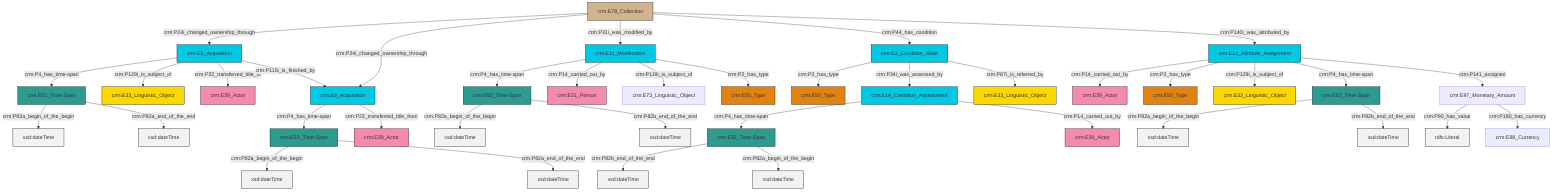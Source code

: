 graph TD
classDef Literal fill:#f2f2f2,stroke:#000000;
classDef CRM_Entity fill:#FFFFFF,stroke:#000000;
classDef Temporal_Entity fill:#00C9E6, stroke:#000000;
classDef Type fill:#E18312, stroke:#000000;
classDef Time-Span fill:#2C9C91, stroke:#000000;
classDef Appellation fill:#FFEB7F, stroke:#000000;
classDef Place fill:#008836, stroke:#000000;
classDef Persistent_Item fill:#B266B2, stroke:#000000;
classDef Conceptual_Object fill:#FFD700, stroke:#000000;
classDef Physical_Thing fill:#D2B48C, stroke:#000000;
classDef Actor fill:#f58aad, stroke:#000000;
classDef PC_Classes fill:#4ce600, stroke:#000000;
classDef Multi fill:#cccccc,stroke:#000000;

0["crm:E11_Modification"]:::Temporal_Entity -->|crm:P4_has_time-span| 1["crm:E52_Time-Span"]:::Time-Span
0["crm:E11_Modification"]:::Temporal_Entity -->|crm:P14_carried_out_by| 2["crm:E21_Person"]:::Actor
3["crm:E13_Attribute_Assignment"]:::Temporal_Entity -->|crm:P14_carried_out_by| 4["crm:E39_Actor"]:::Actor
5["crm:E78_Collection"]:::Physical_Thing -->|crm:P24i_changed_ownership_through| 6["crm:E8_Acquisition"]:::Temporal_Entity
6["crm:E8_Acquisition"]:::Temporal_Entity -->|crm:P4_has_time-span| 15["crm:E52_Time-Span"]:::Time-Span
0["crm:E11_Modification"]:::Temporal_Entity -->|crm:P119i_is_subject_of| 9["crm:E73_Linguistic_Object"]:::Default
15["crm:E52_Time-Span"]:::Time-Span -->|crm:P82a_begin_of_the_begin| 19[xsd:dateTime]:::Literal
5["crm:E78_Collection"]:::Physical_Thing -->|crm:P24i_changed_ownership_through| 20["crm:E8_Acquisition"]:::Temporal_Entity
21["crm:E97_Monetary_Amount"]:::Default -->|crm:P90_has_value| 22[rdfs:Literal]:::Literal
6["crm:E8_Acquisition"]:::Temporal_Entity -->|crm:P129i_is_subject_of| 16["crm:E33_Linguistic_Object"]:::Conceptual_Object
23["crm:E52_Time-Span"]:::Time-Span -->|crm:P82a_begin_of_the_begin| 24[xsd:dateTime]:::Literal
20["crm:E8_Acquisition"]:::Temporal_Entity -->|crm:P4_has_time-span| 29["crm:E52_Time-Span"]:::Time-Span
6["crm:E8_Acquisition"]:::Temporal_Entity -->|crm:P22_transferred_title_to| 31["crm:E39_Actor"]:::Actor
32["crm:E14_Condition_Assessment"]:::Temporal_Entity -->|crm:P4_has_time-span| 33["crm:E52_Time-Span"]:::Time-Span
11["crm:E3_Condition_State"]:::Temporal_Entity -->|crm:P2_has_type| 34["crm:E55_Type"]:::Type
11["crm:E3_Condition_State"]:::Temporal_Entity -->|crm:P34i_was_assessed_by| 32["crm:E14_Condition_Assessment"]:::Temporal_Entity
23["crm:E52_Time-Span"]:::Time-Span -->|crm:P82b_end_of_the_end| 39[xsd:dateTime]:::Literal
1["crm:E52_Time-Span"]:::Time-Span -->|crm:P82a_begin_of_the_begin| 41[xsd:dateTime]:::Literal
3["crm:E13_Attribute_Assignment"]:::Temporal_Entity -->|crm:P2_has_type| 13["crm:E55_Type"]:::Type
5["crm:E78_Collection"]:::Physical_Thing -->|crm:P31i_was_modified_by| 0["crm:E11_Modification"]:::Temporal_Entity
1["crm:E52_Time-Span"]:::Time-Span -->|crm:P82b_end_of_the_end| 43[xsd:dateTime]:::Literal
29["crm:E52_Time-Span"]:::Time-Span -->|crm:P82a_begin_of_the_begin| 44[xsd:dateTime]:::Literal
3["crm:E13_Attribute_Assignment"]:::Temporal_Entity -->|crm:P129i_is_subject_of| 7["crm:E33_Linguistic_Object"]:::Conceptual_Object
33["crm:E52_Time-Span"]:::Time-Span -->|crm:P82b_end_of_the_end| 48[xsd:dateTime]:::Literal
5["crm:E78_Collection"]:::Physical_Thing -->|crm:P44_has_condition| 11["crm:E3_Condition_State"]:::Temporal_Entity
32["crm:E14_Condition_Assessment"]:::Temporal_Entity -->|crm:P14_carried_out_by| 50["crm:E39_Actor"]:::Actor
21["crm:E97_Monetary_Amount"]:::Default -->|crm:P180_has_currency| 53["crm:E98_Currency"]:::Default
5["crm:E78_Collection"]:::Physical_Thing -->|crm:P140i_was_attributed_by| 3["crm:E13_Attribute_Assignment"]:::Temporal_Entity
15["crm:E52_Time-Span"]:::Time-Span -->|crm:P82a_end_of_the_end| 55[xsd:dateTime]:::Literal
6["crm:E8_Acquisition"]:::Temporal_Entity -->|crm:P115i_is_finished_by| 20["crm:E8_Acquisition"]:::Temporal_Entity
0["crm:E11_Modification"]:::Temporal_Entity -->|crm:P2_has_type| 46["crm:E55_Type"]:::Type
3["crm:E13_Attribute_Assignment"]:::Temporal_Entity -->|crm:P4_has_time-span| 23["crm:E52_Time-Span"]:::Time-Span
33["crm:E52_Time-Span"]:::Time-Span -->|crm:P82a_begin_of_the_begin| 59[xsd:dateTime]:::Literal
29["crm:E52_Time-Span"]:::Time-Span -->|crm:P82a_end_of_the_end| 61[xsd:dateTime]:::Literal
3["crm:E13_Attribute_Assignment"]:::Temporal_Entity -->|crm:P141_assigned| 21["crm:E97_Monetary_Amount"]:::Default
20["crm:E8_Acquisition"]:::Temporal_Entity -->|crm:P23_transferred_title_from| 27["crm:E39_Actor"]:::Actor
11["crm:E3_Condition_State"]:::Temporal_Entity -->|crm:P67i_is_referred_by| 25["crm:E33_Linguistic_Object"]:::Conceptual_Object